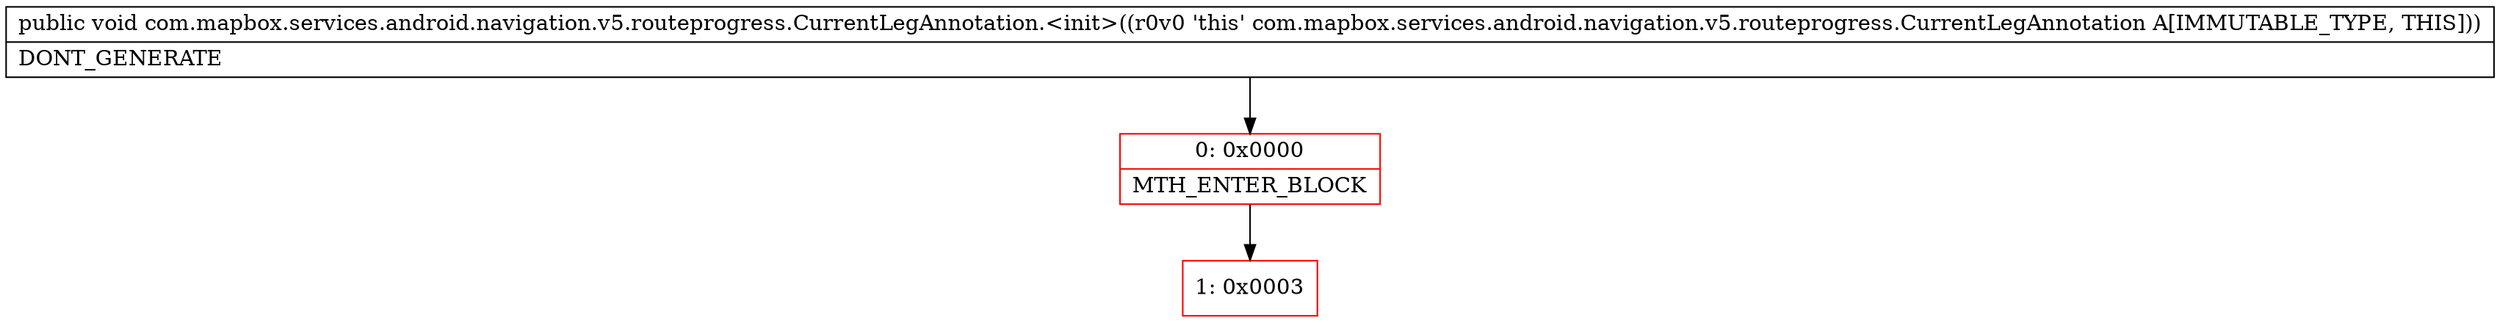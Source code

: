 digraph "CFG forcom.mapbox.services.android.navigation.v5.routeprogress.CurrentLegAnnotation.\<init\>()V" {
subgraph cluster_Region_191807016 {
label = "R(0)";
node [shape=record,color=blue];
}
Node_0 [shape=record,color=red,label="{0\:\ 0x0000|MTH_ENTER_BLOCK\l}"];
Node_1 [shape=record,color=red,label="{1\:\ 0x0003}"];
MethodNode[shape=record,label="{public void com.mapbox.services.android.navigation.v5.routeprogress.CurrentLegAnnotation.\<init\>((r0v0 'this' com.mapbox.services.android.navigation.v5.routeprogress.CurrentLegAnnotation A[IMMUTABLE_TYPE, THIS]))  | DONT_GENERATE\l}"];
MethodNode -> Node_0;
Node_0 -> Node_1;
}

